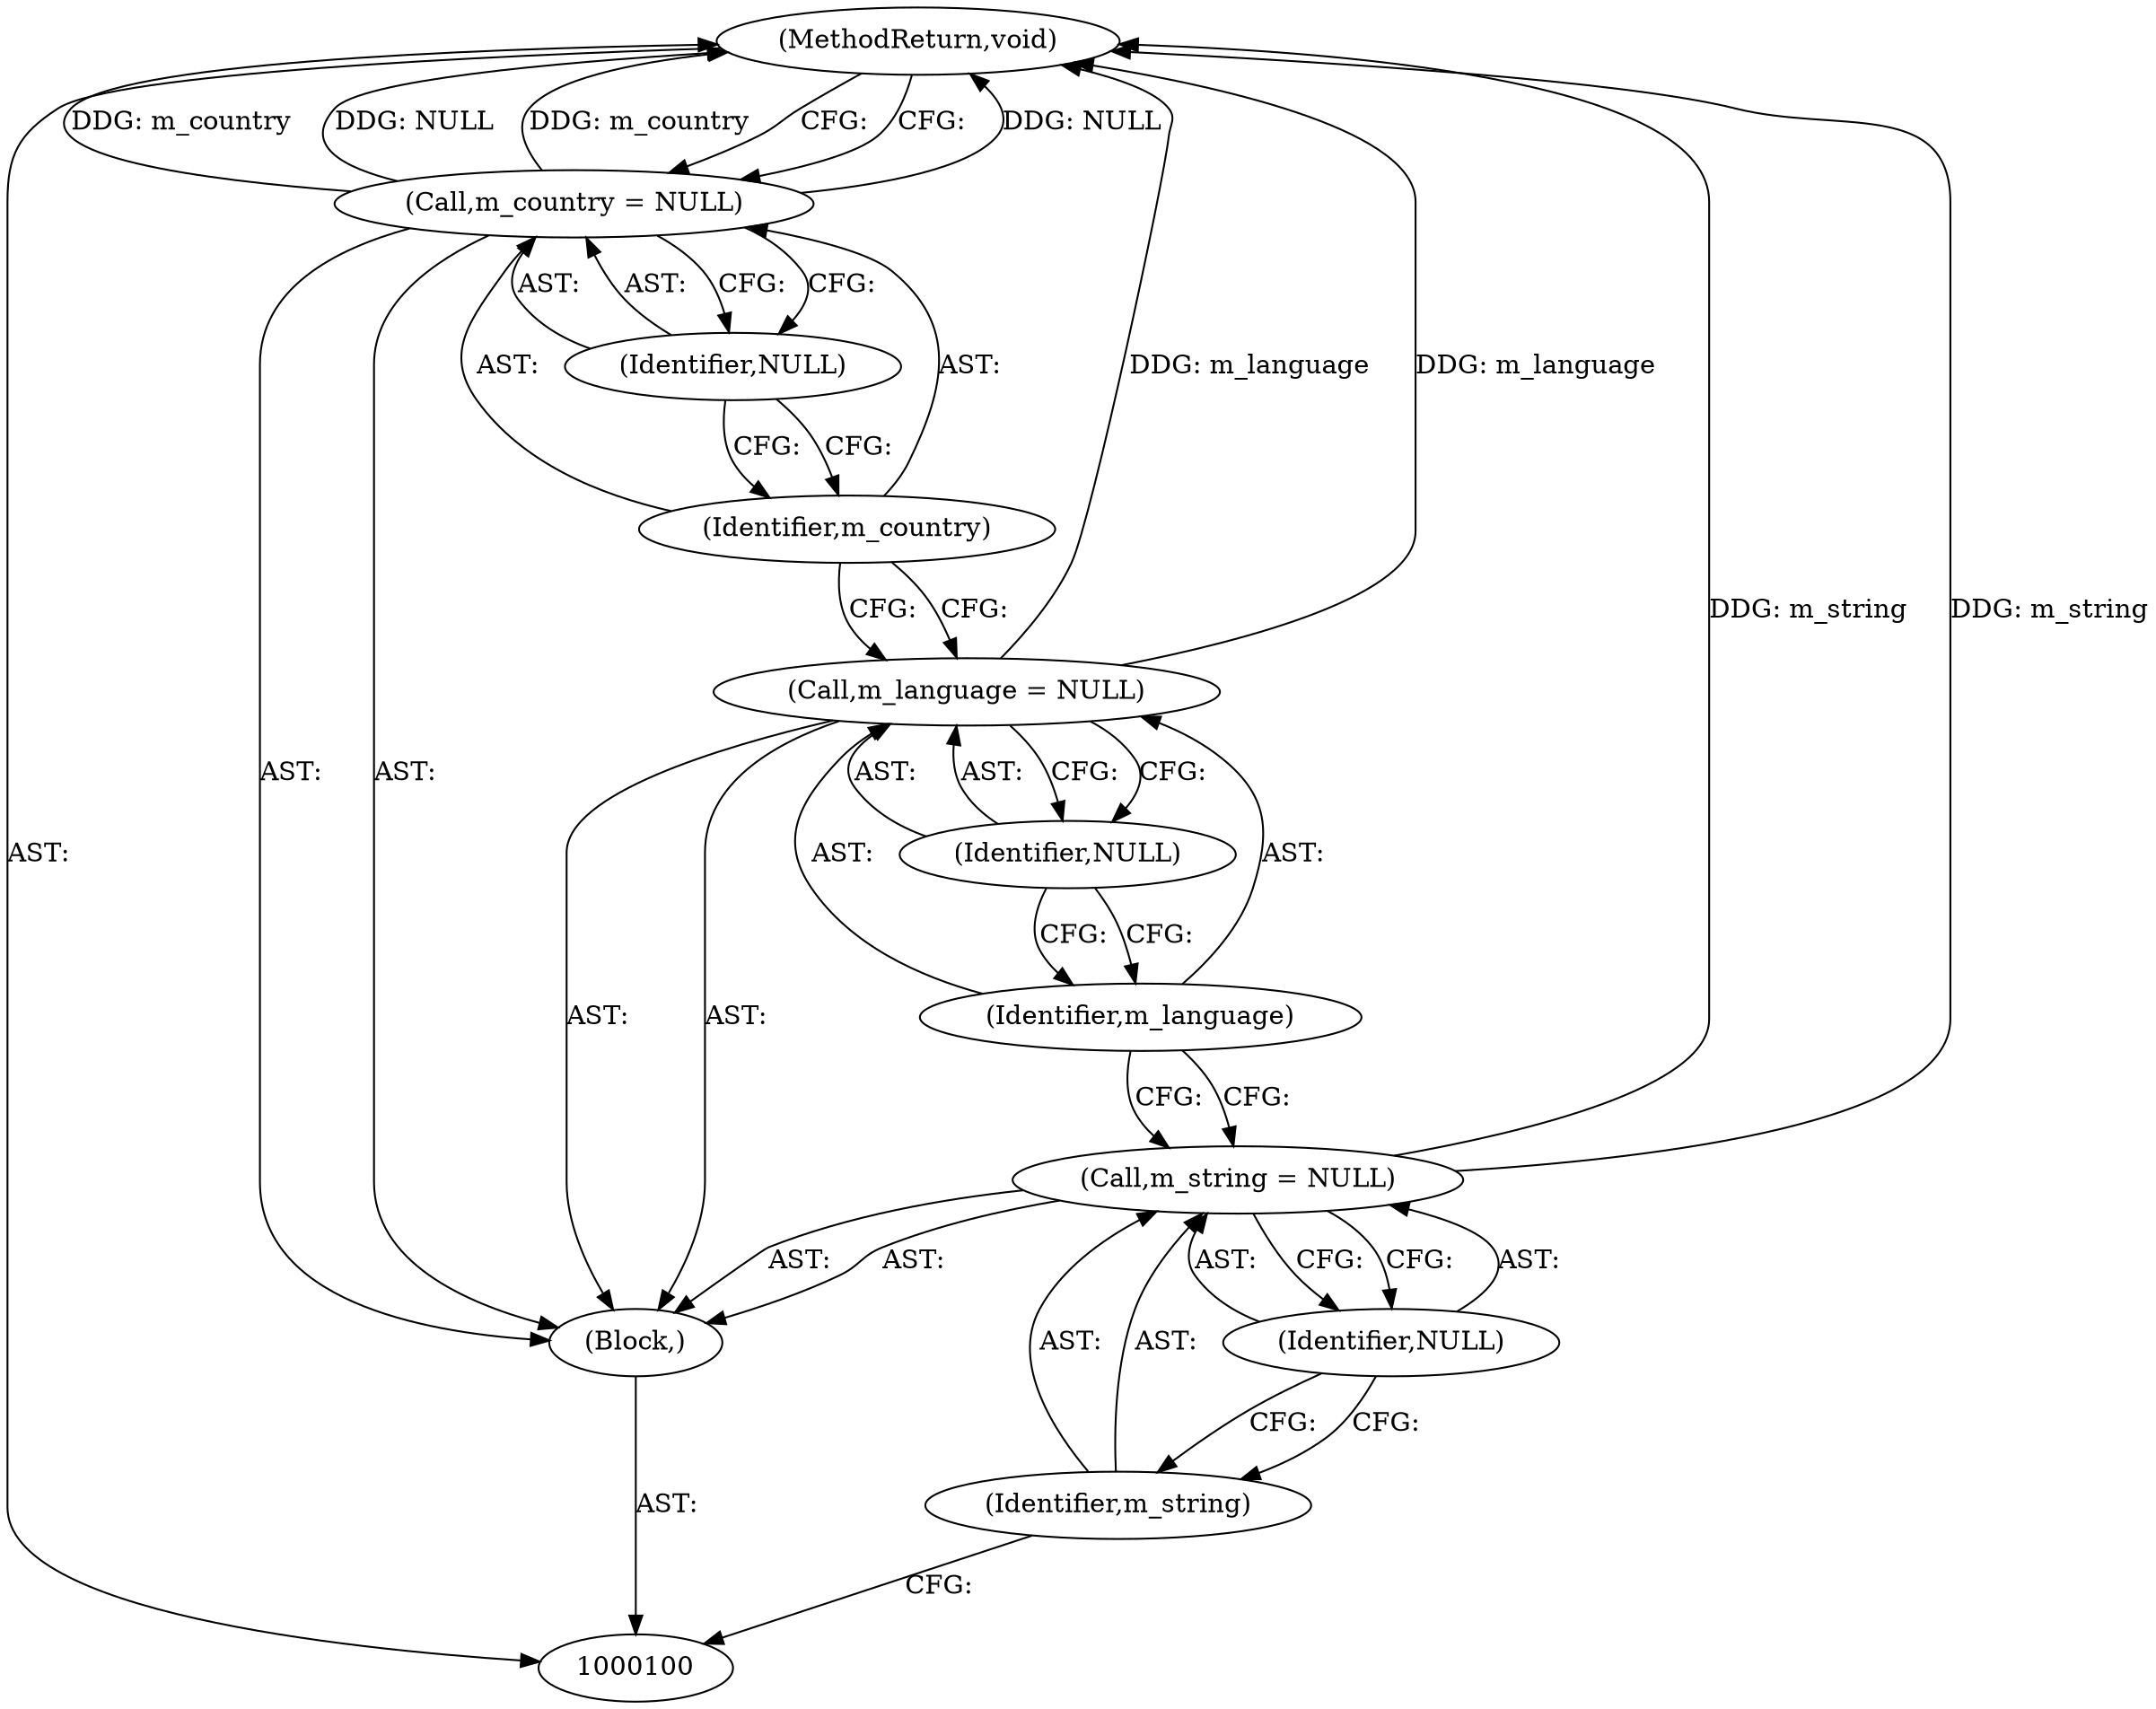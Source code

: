 digraph "1_Android_04839626ed859623901ebd3a5fd483982186b59d_150" {
"1000111" [label="(MethodReturn,void)"];
"1000101" [label="(Block,)"];
"1000104" [label="(Identifier,NULL)"];
"1000102" [label="(Call,m_string = NULL)"];
"1000103" [label="(Identifier,m_string)"];
"1000107" [label="(Identifier,NULL)"];
"1000105" [label="(Call,m_language = NULL)"];
"1000106" [label="(Identifier,m_language)"];
"1000110" [label="(Identifier,NULL)"];
"1000108" [label="(Call,m_country = NULL)"];
"1000109" [label="(Identifier,m_country)"];
"1000111" -> "1000100"  [label="AST: "];
"1000111" -> "1000108"  [label="CFG: "];
"1000102" -> "1000111"  [label="DDG: m_string"];
"1000108" -> "1000111"  [label="DDG: NULL"];
"1000108" -> "1000111"  [label="DDG: m_country"];
"1000105" -> "1000111"  [label="DDG: m_language"];
"1000101" -> "1000100"  [label="AST: "];
"1000102" -> "1000101"  [label="AST: "];
"1000105" -> "1000101"  [label="AST: "];
"1000108" -> "1000101"  [label="AST: "];
"1000104" -> "1000102"  [label="AST: "];
"1000104" -> "1000103"  [label="CFG: "];
"1000102" -> "1000104"  [label="CFG: "];
"1000102" -> "1000101"  [label="AST: "];
"1000102" -> "1000104"  [label="CFG: "];
"1000103" -> "1000102"  [label="AST: "];
"1000104" -> "1000102"  [label="AST: "];
"1000106" -> "1000102"  [label="CFG: "];
"1000102" -> "1000111"  [label="DDG: m_string"];
"1000103" -> "1000102"  [label="AST: "];
"1000103" -> "1000100"  [label="CFG: "];
"1000104" -> "1000103"  [label="CFG: "];
"1000107" -> "1000105"  [label="AST: "];
"1000107" -> "1000106"  [label="CFG: "];
"1000105" -> "1000107"  [label="CFG: "];
"1000105" -> "1000101"  [label="AST: "];
"1000105" -> "1000107"  [label="CFG: "];
"1000106" -> "1000105"  [label="AST: "];
"1000107" -> "1000105"  [label="AST: "];
"1000109" -> "1000105"  [label="CFG: "];
"1000105" -> "1000111"  [label="DDG: m_language"];
"1000106" -> "1000105"  [label="AST: "];
"1000106" -> "1000102"  [label="CFG: "];
"1000107" -> "1000106"  [label="CFG: "];
"1000110" -> "1000108"  [label="AST: "];
"1000110" -> "1000109"  [label="CFG: "];
"1000108" -> "1000110"  [label="CFG: "];
"1000108" -> "1000101"  [label="AST: "];
"1000108" -> "1000110"  [label="CFG: "];
"1000109" -> "1000108"  [label="AST: "];
"1000110" -> "1000108"  [label="AST: "];
"1000111" -> "1000108"  [label="CFG: "];
"1000108" -> "1000111"  [label="DDG: NULL"];
"1000108" -> "1000111"  [label="DDG: m_country"];
"1000109" -> "1000108"  [label="AST: "];
"1000109" -> "1000105"  [label="CFG: "];
"1000110" -> "1000109"  [label="CFG: "];
}
